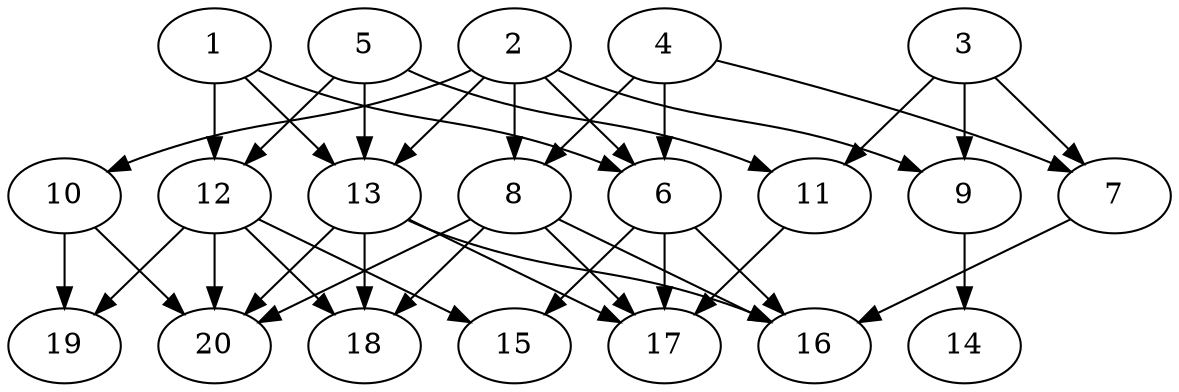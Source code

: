 // DAG automatically generated by daggen at Tue Jul 23 14:23:30 2019
// ./daggen --dot -n 20 --ccr 0.4 --fat 0.6 --regular 0.5 --density 0.6 --mindata 5242880 --maxdata 52428800 
digraph G {
  1 [size="56125440", alpha="0.17", expect_size="22450176"] 
  1 -> 6 [size ="22450176"]
  1 -> 12 [size ="22450176"]
  1 -> 13 [size ="22450176"]
  2 [size="86594560", alpha="0.01", expect_size="34637824"] 
  2 -> 6 [size ="34637824"]
  2 -> 8 [size ="34637824"]
  2 -> 9 [size ="34637824"]
  2 -> 10 [size ="34637824"]
  2 -> 13 [size ="34637824"]
  3 [size="111610880", alpha="0.12", expect_size="44644352"] 
  3 -> 7 [size ="44644352"]
  3 -> 9 [size ="44644352"]
  3 -> 11 [size ="44644352"]
  4 [size="50785280", alpha="0.17", expect_size="20314112"] 
  4 -> 6 [size ="20314112"]
  4 -> 7 [size ="20314112"]
  4 -> 8 [size ="20314112"]
  5 [size="66437120", alpha="0.01", expect_size="26574848"] 
  5 -> 11 [size ="26574848"]
  5 -> 12 [size ="26574848"]
  5 -> 13 [size ="26574848"]
  6 [size="20300800", alpha="0.06", expect_size="8120320"] 
  6 -> 15 [size ="8120320"]
  6 -> 16 [size ="8120320"]
  6 -> 17 [size ="8120320"]
  7 [size="73873920", alpha="0.04", expect_size="29549568"] 
  7 -> 16 [size ="29549568"]
  8 [size="28536320", alpha="0.16", expect_size="11414528"] 
  8 -> 16 [size ="11414528"]
  8 -> 17 [size ="11414528"]
  8 -> 18 [size ="11414528"]
  8 -> 20 [size ="11414528"]
  9 [size="30558720", alpha="0.10", expect_size="12223488"] 
  9 -> 14 [size ="12223488"]
  10 [size="125288960", alpha="0.08", expect_size="50115584"] 
  10 -> 19 [size ="50115584"]
  10 -> 20 [size ="50115584"]
  11 [size="107028480", alpha="0.08", expect_size="42811392"] 
  11 -> 17 [size ="42811392"]
  12 [size="89761280", alpha="0.11", expect_size="35904512"] 
  12 -> 15 [size ="35904512"]
  12 -> 18 [size ="35904512"]
  12 -> 19 [size ="35904512"]
  12 -> 20 [size ="35904512"]
  13 [size="97963520", alpha="0.02", expect_size="39185408"] 
  13 -> 16 [size ="39185408"]
  13 -> 17 [size ="39185408"]
  13 -> 18 [size ="39185408"]
  13 -> 20 [size ="39185408"]
  14 [size="49620480", alpha="0.09", expect_size="19848192"] 
  15 [size="31398400", alpha="0.15", expect_size="12559360"] 
  16 [size="35407360", alpha="0.17", expect_size="14162944"] 
  17 [size="68070400", alpha="0.03", expect_size="27228160"] 
  18 [size="89600000", alpha="0.06", expect_size="35840000"] 
  19 [size="67957760", alpha="0.07", expect_size="27183104"] 
  20 [size="124364800", alpha="0.18", expect_size="49745920"] 
}
